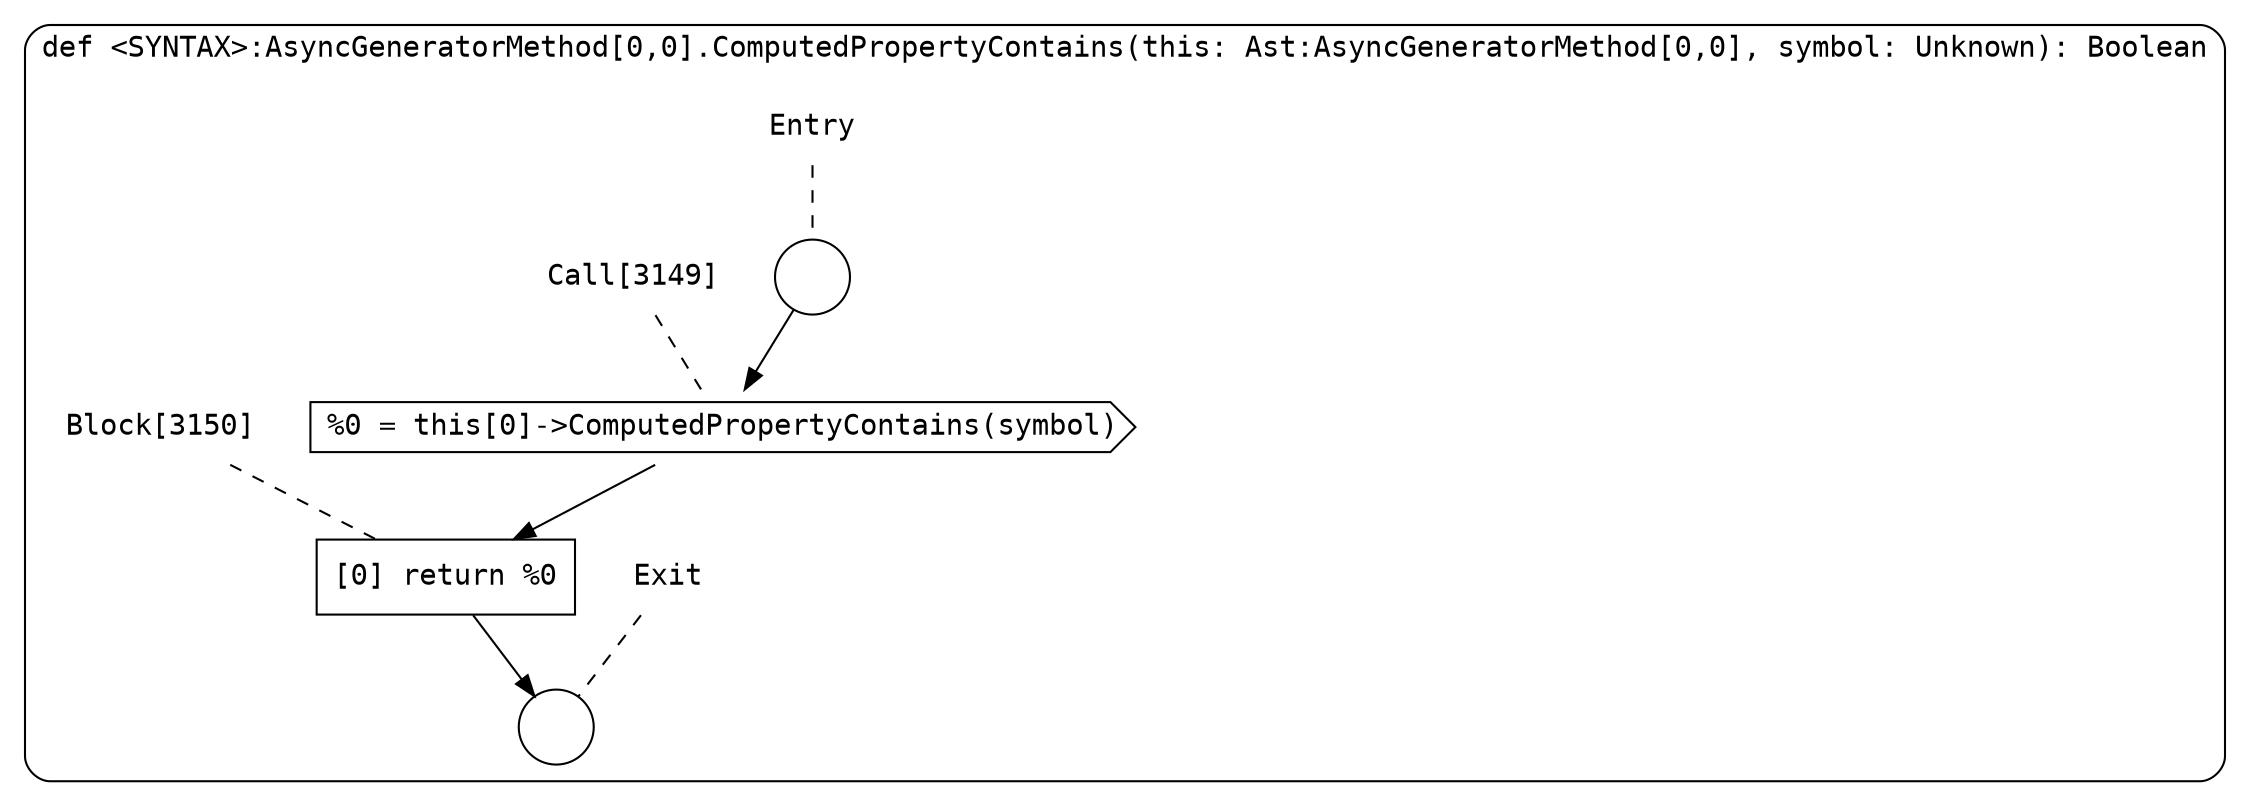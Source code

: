 digraph {
  graph [fontname = "Consolas"]
  node [fontname = "Consolas"]
  edge [fontname = "Consolas"]
  subgraph cluster830 {
    label = "def <SYNTAX>:AsyncGeneratorMethod[0,0].ComputedPropertyContains(this: Ast:AsyncGeneratorMethod[0,0], symbol: Unknown): Boolean"
    style = rounded
    cluster830_entry_name [shape=none, label=<<font color="black">Entry</font>>]
    cluster830_entry_name -> cluster830_entry [arrowhead=none, color="black", style=dashed]
    cluster830_entry [shape=circle label=" " color="black" fillcolor="white" style=filled]
    cluster830_entry -> node3149 [color="black"]
    cluster830_exit_name [shape=none, label=<<font color="black">Exit</font>>]
    cluster830_exit_name -> cluster830_exit [arrowhead=none, color="black", style=dashed]
    cluster830_exit [shape=circle label=" " color="black" fillcolor="white" style=filled]
    node3149_name [shape=none, label=<<font color="black">Call[3149]</font>>]
    node3149_name -> node3149 [arrowhead=none, color="black", style=dashed]
    node3149 [shape=cds, label=<<font color="black">%0 = this[0]-&gt;ComputedPropertyContains(symbol)</font>> color="black" fillcolor="white", style=filled]
    node3149 -> node3150 [color="black"]
    node3150_name [shape=none, label=<<font color="black">Block[3150]</font>>]
    node3150_name -> node3150 [arrowhead=none, color="black", style=dashed]
    node3150 [shape=box, label=<<font color="black">[0] return %0<BR ALIGN="LEFT"/></font>> color="black" fillcolor="white", style=filled]
    node3150 -> cluster830_exit [color="black"]
  }
}